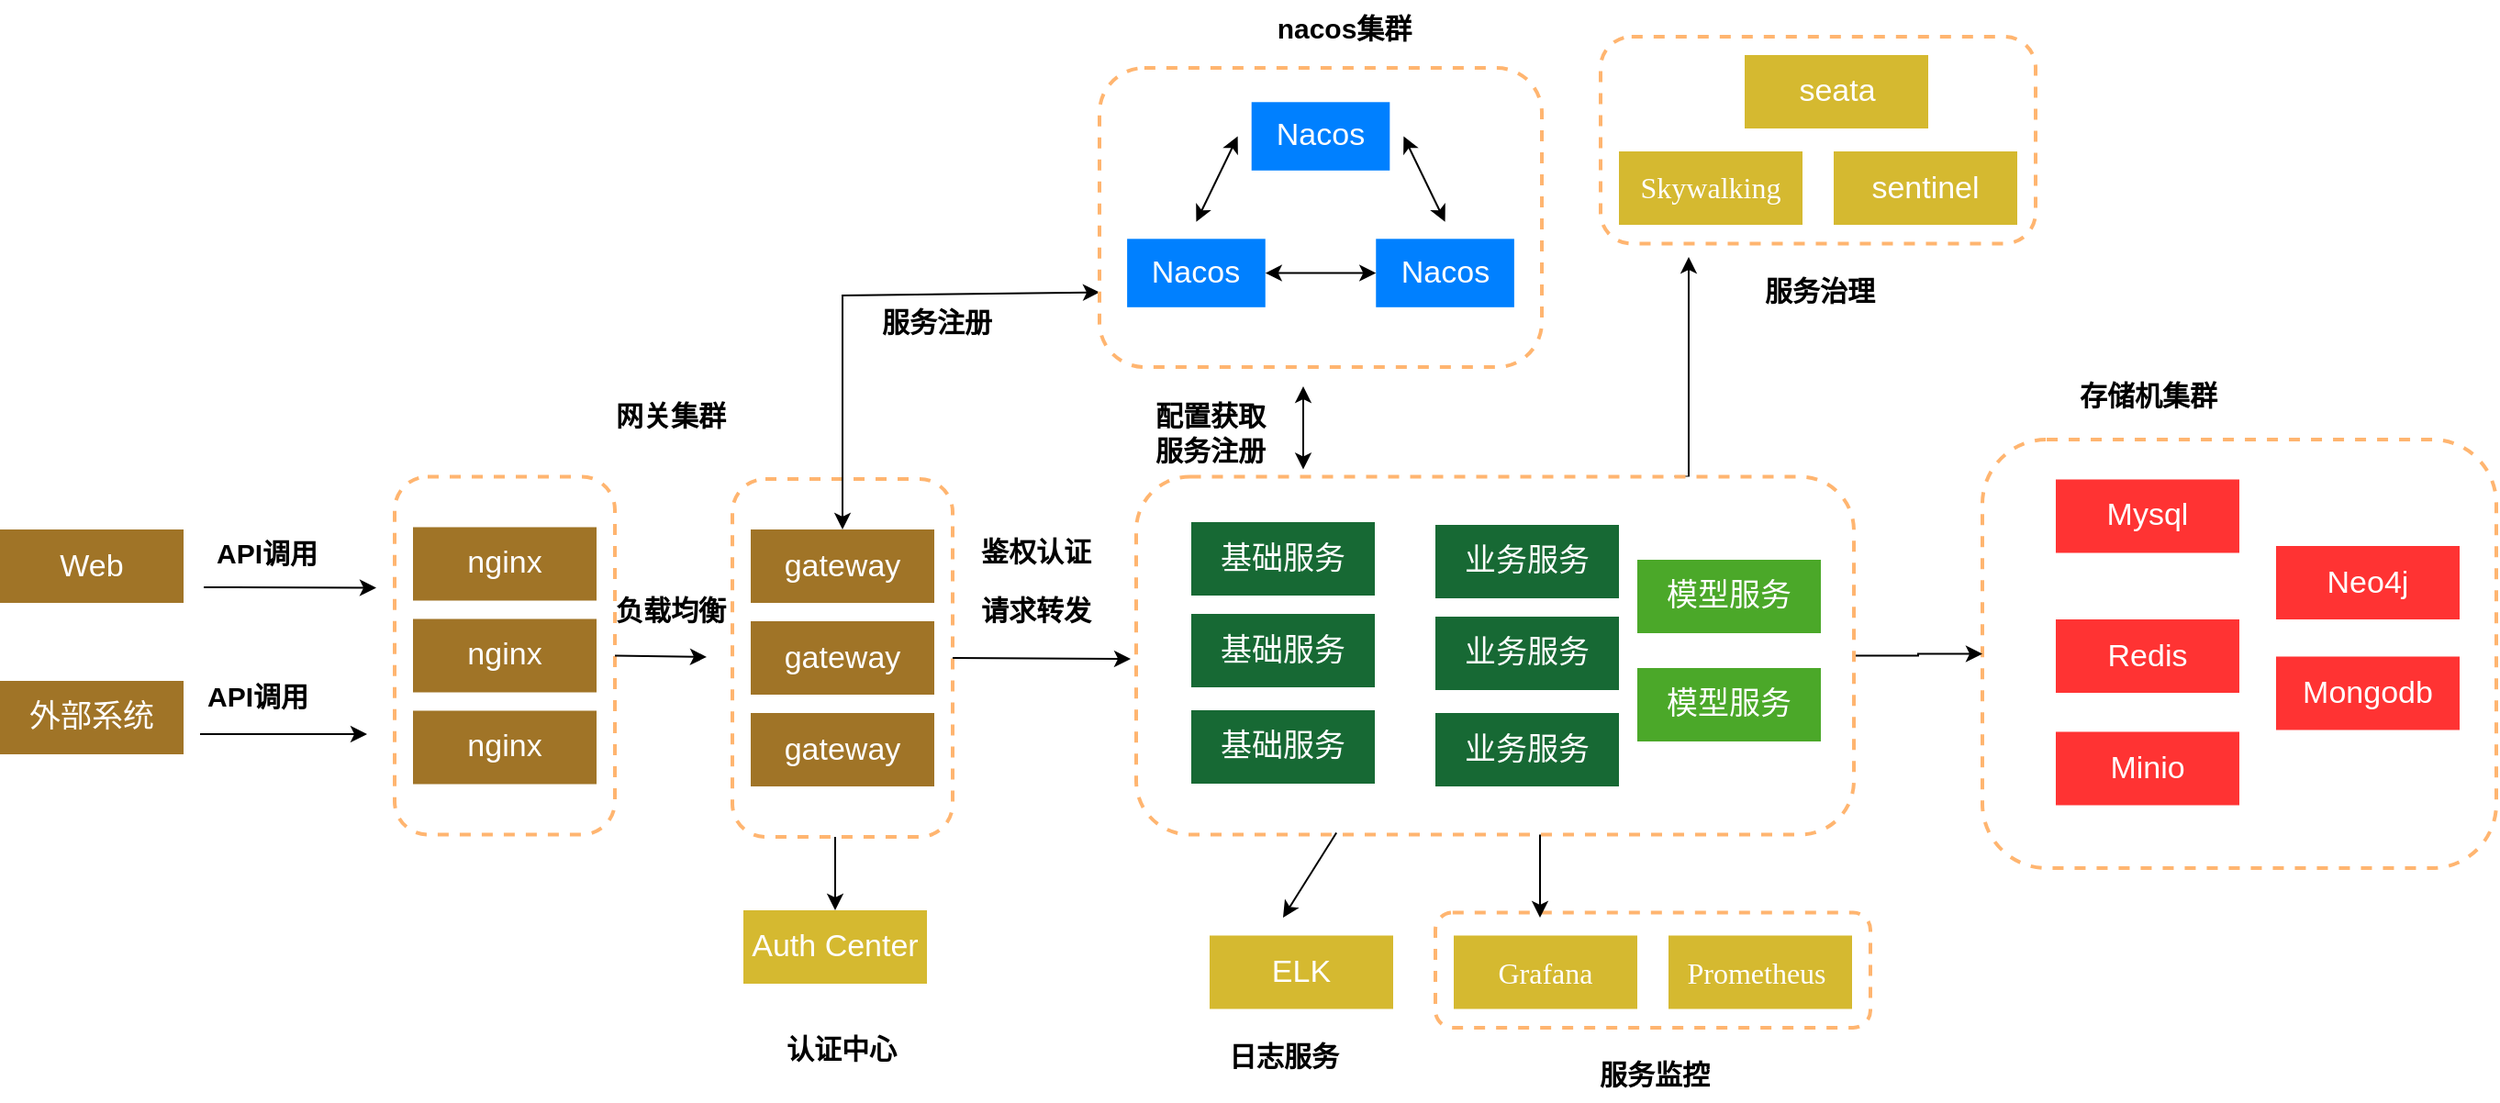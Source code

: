 <mxfile version="24.9.1">
  <diagram name="第 1 页" id="PvkQHgOd-PoTNi4Q18NP">
    <mxGraphModel dx="1820" dy="980" grid="1" gridSize="10" guides="1" tooltips="1" connect="1" arrows="1" fold="1" page="1" pageScale="1" pageWidth="827" pageHeight="1169" math="0" shadow="0">
      <root>
        <mxCell id="0" />
        <mxCell id="1" parent="0" />
        <mxCell id="F7UXrWtUWUgKyF0zEy_Z-1" value="" style="rounded=1;whiteSpace=wrap;html=1;dashed=1;strokeColor=#FFB570;strokeWidth=2;" vertex="1" parent="1">
          <mxGeometry x="852" y="677.25" width="237" height="62.75" as="geometry" />
        </mxCell>
        <mxCell id="F7UXrWtUWUgKyF0zEy_Z-2" value="" style="rounded=1;whiteSpace=wrap;html=1;dashed=1;strokeColor=#FFB570;strokeWidth=2;container=0;" vertex="1" parent="1">
          <mxGeometry x="469" y="441" width="120" height="195" as="geometry" />
        </mxCell>
        <mxCell id="F7UXrWtUWUgKyF0zEy_Z-3" value="" style="rounded=1;whiteSpace=wrap;html=1;dashed=1;strokeColor=#FFB570;strokeWidth=2;" vertex="1" parent="1">
          <mxGeometry x="1150" y="419.5" width="280" height="233.5" as="geometry" />
        </mxCell>
        <mxCell id="F7UXrWtUWUgKyF0zEy_Z-4" value="" style="endArrow=classic;startArrow=classic;html=1;rounded=0;entryX=0;entryY=0.75;entryDx=0;entryDy=0;" edge="1" parent="1" source="F7UXrWtUWUgKyF0zEy_Z-38" target="F7UXrWtUWUgKyF0zEy_Z-15">
          <mxGeometry width="50" height="50" relative="1" as="geometry">
            <mxPoint x="589" y="499.75" as="sourcePoint" />
            <mxPoint x="639" y="449.75" as="targetPoint" />
            <Array as="points">
              <mxPoint x="529" y="341" />
            </Array>
          </mxGeometry>
        </mxCell>
        <mxCell id="F7UXrWtUWUgKyF0zEy_Z-5" value="" style="endArrow=classic;html=1;rounded=0;" edge="1" parent="1">
          <mxGeometry width="50" height="50" relative="1" as="geometry">
            <mxPoint x="181" y="500" as="sourcePoint" />
            <mxPoint x="275" y="500.25" as="targetPoint" />
          </mxGeometry>
        </mxCell>
        <mxCell id="F7UXrWtUWUgKyF0zEy_Z-6" value="API调用" style="text;html=1;align=center;verticalAlign=middle;resizable=0;points=[];autosize=1;strokeColor=none;fillColor=none;strokeWidth=3;fontSize=15;fontStyle=1" vertex="1" parent="1">
          <mxGeometry x="175" y="465.75" width="80" height="30" as="geometry" />
        </mxCell>
        <mxCell id="F7UXrWtUWUgKyF0zEy_Z-7" value="网关集群" style="text;html=1;align=center;verticalAlign=middle;resizable=0;points=[];autosize=1;strokeColor=none;fillColor=none;strokeWidth=3;fontSize=15;fontStyle=1" vertex="1" parent="1">
          <mxGeometry x="395" y="390.5" width="80" height="30" as="geometry" />
        </mxCell>
        <mxCell id="F7UXrWtUWUgKyF0zEy_Z-9" style="edgeStyle=orthogonalEdgeStyle;rounded=0;orthogonalLoop=1;jettySize=auto;html=1;entryX=0;entryY=0.5;entryDx=0;entryDy=0;" edge="1" parent="1" source="F7UXrWtUWUgKyF0zEy_Z-10" target="F7UXrWtUWUgKyF0zEy_Z-3">
          <mxGeometry relative="1" as="geometry" />
        </mxCell>
        <mxCell id="F7UXrWtUWUgKyF0zEy_Z-67" style="edgeStyle=orthogonalEdgeStyle;rounded=0;orthogonalLoop=1;jettySize=auto;html=1;exitX=0.75;exitY=0;exitDx=0;exitDy=0;" edge="1" parent="1" source="F7UXrWtUWUgKyF0zEy_Z-10">
          <mxGeometry relative="1" as="geometry">
            <mxPoint x="990" y="320.0" as="targetPoint" />
            <Array as="points">
              <mxPoint x="990" y="440" />
            </Array>
          </mxGeometry>
        </mxCell>
        <mxCell id="F7UXrWtUWUgKyF0zEy_Z-10" value="" style="rounded=1;whiteSpace=wrap;html=1;dashed=1;strokeColor=#FFB570;strokeWidth=2;" vertex="1" parent="1">
          <mxGeometry x="689" y="439.75" width="391" height="195" as="geometry" />
        </mxCell>
        <mxCell id="F7UXrWtUWUgKyF0zEy_Z-11" value="&lt;font color=&quot;#ffffff&quot;&gt;基础服务&lt;/font&gt;" style="rounded=0;whiteSpace=wrap;html=1;fillColor=#176934;fontSize=17;strokeColor=none;" vertex="1" parent="1">
          <mxGeometry x="719" y="464.5" width="100" height="40" as="geometry" />
        </mxCell>
        <mxCell id="F7UXrWtUWUgKyF0zEy_Z-12" value="&lt;span style=&quot;color: rgb(255, 255, 255);&quot;&gt;基础服务&lt;/span&gt;" style="rounded=0;whiteSpace=wrap;html=1;fillColor=#176934;fontSize=17;strokeColor=none;" vertex="1" parent="1">
          <mxGeometry x="719" y="514.5" width="100" height="40" as="geometry" />
        </mxCell>
        <mxCell id="F7UXrWtUWUgKyF0zEy_Z-13" value="&lt;span style=&quot;color: rgb(255, 255, 255);&quot;&gt;基础服务&lt;/span&gt;" style="rounded=0;whiteSpace=wrap;html=1;fillColor=#176934;fontSize=17;strokeColor=none;" vertex="1" parent="1">
          <mxGeometry x="719" y="567" width="100" height="40" as="geometry" />
        </mxCell>
        <mxCell id="F7UXrWtUWUgKyF0zEy_Z-22" value="" style="endArrow=classic;html=1;rounded=0;exitX=1;exitY=0.5;exitDx=0;exitDy=0;" edge="1" parent="1" source="F7UXrWtUWUgKyF0zEy_Z-2">
          <mxGeometry width="50" height="50" relative="1" as="geometry">
            <mxPoint x="599" y="535.5" as="sourcePoint" />
            <mxPoint x="686" y="539" as="targetPoint" />
          </mxGeometry>
        </mxCell>
        <mxCell id="F7UXrWtUWUgKyF0zEy_Z-23" value="&lt;font color=&quot;#ffffff&quot;&gt;Auth Center&lt;/font&gt;" style="rounded=0;whiteSpace=wrap;html=1;fillColor=#d5b930;fontSize=17;strokeColor=none;" vertex="1" parent="1">
          <mxGeometry x="475" y="676" width="100" height="40" as="geometry" />
        </mxCell>
        <mxCell id="F7UXrWtUWUgKyF0zEy_Z-24" value="" style="endArrow=classic;html=1;rounded=0;entryX=0.5;entryY=0;entryDx=0;entryDy=0;" edge="1" parent="1" target="F7UXrWtUWUgKyF0zEy_Z-23">
          <mxGeometry width="50" height="50" relative="1" as="geometry">
            <mxPoint x="525" y="636" as="sourcePoint" />
            <mxPoint x="555" y="544" as="targetPoint" />
          </mxGeometry>
        </mxCell>
        <mxCell id="F7UXrWtUWUgKyF0zEy_Z-25" value="认证中心" style="text;html=1;align=center;verticalAlign=middle;resizable=0;points=[];autosize=1;strokeColor=none;fillColor=none;strokeWidth=3;fontSize=15;fontStyle=1" vertex="1" parent="1">
          <mxGeometry x="488" y="736" width="80" height="30" as="geometry" />
        </mxCell>
        <mxCell id="F7UXrWtUWUgKyF0zEy_Z-26" value="&lt;font color=&quot;#ffffff&quot;&gt;ELK&lt;/font&gt;" style="rounded=0;whiteSpace=wrap;html=1;fillColor=#d5b930;fontSize=17;strokeColor=none;" vertex="1" parent="1">
          <mxGeometry x="729" y="689.75" width="100" height="40" as="geometry" />
        </mxCell>
        <mxCell id="F7UXrWtUWUgKyF0zEy_Z-27" value="" style="endArrow=classic;html=1;rounded=0;exitX=0.279;exitY=0.995;exitDx=0;exitDy=0;exitPerimeter=0;" edge="1" parent="1" source="F7UXrWtUWUgKyF0zEy_Z-10">
          <mxGeometry width="50" height="50" relative="1" as="geometry">
            <mxPoint x="539" y="644.75" as="sourcePoint" />
            <mxPoint x="769" y="680" as="targetPoint" />
          </mxGeometry>
        </mxCell>
        <mxCell id="F7UXrWtUWUgKyF0zEy_Z-28" value="日志服务" style="text;html=1;align=center;verticalAlign=middle;resizable=0;points=[];autosize=1;strokeColor=none;fillColor=none;strokeWidth=3;fontSize=15;fontStyle=1" vertex="1" parent="1">
          <mxGeometry x="729" y="740" width="80" height="30" as="geometry" />
        </mxCell>
        <mxCell id="F7UXrWtUWUgKyF0zEy_Z-29" value="&lt;span style=&quot;font-size:12.0pt;mso-bidi-font-size:&lt;br/&gt;11.0pt;line-height:150%;font-family:&amp;quot;Times New Roman&amp;quot;,serif;mso-fareast-font-family:&lt;br/&gt;宋体;mso-bidi-theme-font:minor-bidi;mso-font-kerning:1.0pt;mso-ansi-language:&lt;br/&gt;EN-US;mso-fareast-language:ZH-CN;mso-bidi-language:AR-SA&quot; lang=&quot;EN-US&quot;&gt;Grafana&lt;/span&gt;" style="rounded=0;whiteSpace=wrap;html=1;fillColor=#d5b930;fontSize=17;strokeColor=none;fontColor=#FFFFFF;" vertex="1" parent="1">
          <mxGeometry x="862" y="689.75" width="100" height="40" as="geometry" />
        </mxCell>
        <mxCell id="F7UXrWtUWUgKyF0zEy_Z-30" value="" style="endArrow=classic;html=1;rounded=0;exitX=0.279;exitY=0.995;exitDx=0;exitDy=0;exitPerimeter=0;" edge="1" parent="1">
          <mxGeometry width="50" height="50" relative="1" as="geometry">
            <mxPoint x="909" y="634.75" as="sourcePoint" />
            <mxPoint x="909" y="680" as="targetPoint" />
          </mxGeometry>
        </mxCell>
        <mxCell id="F7UXrWtUWUgKyF0zEy_Z-31" value="服务监控" style="text;html=1;align=center;verticalAlign=middle;resizable=0;points=[];autosize=1;strokeColor=none;fillColor=none;strokeWidth=3;fontSize=15;fontStyle=1" vertex="1" parent="1">
          <mxGeometry x="930.5" y="750" width="80" height="30" as="geometry" />
        </mxCell>
        <mxCell id="F7UXrWtUWUgKyF0zEy_Z-32" value="&lt;font color=&quot;#ffffff&quot;&gt;Mysql&lt;/font&gt;" style="rounded=0;whiteSpace=wrap;html=1;fillColor=#FF3333;fontSize=17;strokeColor=none;" vertex="1" parent="1">
          <mxGeometry x="1190" y="441.25" width="100" height="40" as="geometry" />
        </mxCell>
        <mxCell id="F7UXrWtUWUgKyF0zEy_Z-33" value="&lt;font color=&quot;#ffffff&quot;&gt;Redis&lt;/font&gt;" style="rounded=0;whiteSpace=wrap;html=1;fillColor=#FF3333;fontSize=17;strokeColor=none;" vertex="1" parent="1">
          <mxGeometry x="1190" y="517.5" width="100" height="40" as="geometry" />
        </mxCell>
        <mxCell id="F7UXrWtUWUgKyF0zEy_Z-34" value="&lt;font color=&quot;#ffffff&quot;&gt;业务服务&lt;/font&gt;" style="rounded=0;whiteSpace=wrap;html=1;fillColor=#176934;fontSize=17;strokeColor=none;" vertex="1" parent="1">
          <mxGeometry x="852" y="466" width="100" height="40" as="geometry" />
        </mxCell>
        <mxCell id="F7UXrWtUWUgKyF0zEy_Z-35" value="&lt;span style=&quot;color: rgb(255, 255, 255);&quot;&gt;业务服务&lt;/span&gt;" style="rounded=0;whiteSpace=wrap;html=1;fillColor=#176934;fontSize=17;strokeColor=none;" vertex="1" parent="1">
          <mxGeometry x="852" y="516" width="100" height="40" as="geometry" />
        </mxCell>
        <mxCell id="F7UXrWtUWUgKyF0zEy_Z-36" value="&lt;span style=&quot;color: rgb(255, 255, 255);&quot;&gt;业务服务&lt;/span&gt;" style="rounded=0;whiteSpace=wrap;html=1;fillColor=#176934;fontSize=17;strokeColor=none;" vertex="1" parent="1">
          <mxGeometry x="852" y="568.5" width="100" height="40" as="geometry" />
        </mxCell>
        <mxCell id="F7UXrWtUWUgKyF0zEy_Z-37" value="" style="rounded=1;whiteSpace=wrap;html=1;dashed=1;strokeColor=#FFB570;strokeWidth=2;container=0;" vertex="1" parent="1">
          <mxGeometry x="285" y="439.75" width="120" height="195" as="geometry" />
        </mxCell>
        <mxCell id="F7UXrWtUWUgKyF0zEy_Z-38" value="&lt;font color=&quot;#ffffff&quot;&gt;gateway&lt;/font&gt;" style="rounded=0;whiteSpace=wrap;html=1;fillColor=#a07427;fontSize=17;strokeColor=none;container=0;" vertex="1" parent="1">
          <mxGeometry x="479" y="468.5" width="100" height="40" as="geometry" />
        </mxCell>
        <mxCell id="F7UXrWtUWUgKyF0zEy_Z-39" value="&lt;font color=&quot;#ffffff&quot;&gt;gateway&lt;/font&gt;" style="rounded=0;whiteSpace=wrap;html=1;fillColor=#a07427;fontSize=17;strokeColor=none;container=0;" vertex="1" parent="1">
          <mxGeometry x="479" y="518.5" width="100" height="40" as="geometry" />
        </mxCell>
        <mxCell id="F7UXrWtUWUgKyF0zEy_Z-40" value="&lt;font color=&quot;#ffffff&quot;&gt;gateway&lt;/font&gt;" style="rounded=0;whiteSpace=wrap;html=1;fillColor=#a07427;fontSize=17;strokeColor=none;container=0;" vertex="1" parent="1">
          <mxGeometry x="479" y="568.5" width="100" height="40" as="geometry" />
        </mxCell>
        <mxCell id="F7UXrWtUWUgKyF0zEy_Z-41" value="&lt;font color=&quot;#ffffff&quot;&gt;nginx&lt;/font&gt;" style="rounded=0;whiteSpace=wrap;html=1;fillColor=#a07427;fontSize=17;strokeColor=none;container=0;" vertex="1" parent="1">
          <mxGeometry x="295" y="467.25" width="100" height="40" as="geometry" />
        </mxCell>
        <mxCell id="F7UXrWtUWUgKyF0zEy_Z-42" value="&lt;span style=&quot;color: rgb(255, 255, 255);&quot;&gt;nginx&lt;/span&gt;" style="rounded=0;whiteSpace=wrap;html=1;fillColor=#a07427;fontSize=17;strokeColor=none;container=0;" vertex="1" parent="1">
          <mxGeometry x="295" y="517.25" width="100" height="40" as="geometry" />
        </mxCell>
        <mxCell id="F7UXrWtUWUgKyF0zEy_Z-43" value="&lt;span style=&quot;color: rgb(255, 255, 255);&quot;&gt;nginx&lt;/span&gt;" style="rounded=0;whiteSpace=wrap;html=1;fillColor=#a07427;fontSize=17;strokeColor=none;container=0;" vertex="1" parent="1">
          <mxGeometry x="295" y="567.25" width="100" height="40" as="geometry" />
        </mxCell>
        <mxCell id="F7UXrWtUWUgKyF0zEy_Z-44" value="&lt;font color=&quot;#ffffff&quot;&gt;Web&lt;/font&gt;" style="rounded=0;whiteSpace=wrap;html=1;fillColor=#a07427;fontSize=17;strokeColor=none;container=0;" vertex="1" parent="1">
          <mxGeometry x="70" y="468.5" width="100" height="40" as="geometry" />
        </mxCell>
        <mxCell id="F7UXrWtUWUgKyF0zEy_Z-45" value="&lt;font color=&quot;#ffffff&quot;&gt;外部系统&lt;/font&gt;" style="rounded=0;whiteSpace=wrap;html=1;fillColor=#a07427;fontSize=17;strokeColor=none;container=0;" vertex="1" parent="1">
          <mxGeometry x="70" y="551" width="100" height="40" as="geometry" />
        </mxCell>
        <mxCell id="F7UXrWtUWUgKyF0zEy_Z-46" value="" style="endArrow=classic;html=1;rounded=0;" edge="1" parent="1">
          <mxGeometry width="50" height="50" relative="1" as="geometry">
            <mxPoint x="179" y="580" as="sourcePoint" />
            <mxPoint x="270" y="580" as="targetPoint" />
          </mxGeometry>
        </mxCell>
        <mxCell id="F7UXrWtUWUgKyF0zEy_Z-47" value="API调用" style="text;html=1;align=center;verticalAlign=middle;resizable=0;points=[];autosize=1;strokeColor=none;fillColor=none;strokeWidth=3;fontSize=15;fontStyle=1" vertex="1" parent="1">
          <mxGeometry x="170" y="543.5" width="80" height="30" as="geometry" />
        </mxCell>
        <mxCell id="F7UXrWtUWUgKyF0zEy_Z-48" value="" style="endArrow=classic;html=1;rounded=0;exitX=1;exitY=0.5;exitDx=0;exitDy=0;" edge="1" parent="1" source="F7UXrWtUWUgKyF0zEy_Z-37">
          <mxGeometry width="50" height="50" relative="1" as="geometry">
            <mxPoint x="369" y="532.25" as="sourcePoint" />
            <mxPoint x="455" y="538" as="targetPoint" />
          </mxGeometry>
        </mxCell>
        <mxCell id="F7UXrWtUWUgKyF0zEy_Z-49" value="负载均衡" style="text;html=1;align=center;verticalAlign=middle;resizable=0;points=[];autosize=1;strokeColor=none;fillColor=none;strokeWidth=3;fontSize=15;fontStyle=1" vertex="1" parent="1">
          <mxGeometry x="395" y="497.25" width="80" height="30" as="geometry" />
        </mxCell>
        <mxCell id="F7UXrWtUWUgKyF0zEy_Z-50" value="请求转发" style="text;html=1;align=center;verticalAlign=middle;resizable=0;points=[];autosize=1;strokeColor=none;fillColor=none;strokeWidth=3;fontSize=15;fontStyle=1" vertex="1" parent="1">
          <mxGeometry x="594" y="497.25" width="80" height="30" as="geometry" />
        </mxCell>
        <mxCell id="F7UXrWtUWUgKyF0zEy_Z-51" value="&lt;span lang=&quot;EN-US&quot; style=&quot;font-size:12.0pt;mso-bidi-font-size:&lt;br/&gt;11.0pt;line-height:150%;font-family:&amp;quot;Times New Roman&amp;quot;,serif;mso-fareast-font-family:&lt;br/&gt;宋体;mso-bidi-theme-font:minor-bidi;mso-font-kerning:1.0pt;mso-ansi-language:&lt;br/&gt;EN-US;mso-fareast-language:ZH-CN;mso-bidi-language:AR-SA&quot;&gt;Prometheus&amp;nbsp;&lt;/span&gt;" style="rounded=0;whiteSpace=wrap;html=1;fillColor=#d5b930;fontSize=17;strokeColor=none;fontColor=#FFFFFF;" vertex="1" parent="1">
          <mxGeometry x="979" y="689.75" width="100" height="40" as="geometry" />
        </mxCell>
        <mxCell id="F7UXrWtUWUgKyF0zEy_Z-52" value="存储机集群" style="text;html=1;align=center;verticalAlign=middle;resizable=0;points=[];autosize=1;strokeColor=none;fillColor=none;strokeWidth=3;fontSize=15;fontStyle=1" vertex="1" parent="1">
          <mxGeometry x="1190" y="380" width="100" height="30" as="geometry" />
        </mxCell>
        <mxCell id="F7UXrWtUWUgKyF0zEy_Z-54" value="&lt;font color=&quot;#ffffff&quot;&gt;Minio&lt;/font&gt;" style="rounded=0;whiteSpace=wrap;html=1;fillColor=#FF3333;fontSize=17;strokeColor=none;" vertex="1" parent="1">
          <mxGeometry x="1190" y="578.75" width="100" height="40" as="geometry" />
        </mxCell>
        <mxCell id="F7UXrWtUWUgKyF0zEy_Z-55" value="&lt;font color=&quot;#ffffff&quot;&gt;Neo4j&lt;/font&gt;" style="rounded=0;whiteSpace=wrap;html=1;fillColor=#FF3333;fontSize=17;strokeColor=none;" vertex="1" parent="1">
          <mxGeometry x="1310" y="477.5" width="100" height="40" as="geometry" />
        </mxCell>
        <mxCell id="F7UXrWtUWUgKyF0zEy_Z-56" value="&lt;font color=&quot;#ffffff&quot;&gt;Mongodb&lt;/font&gt;" style="rounded=0;whiteSpace=wrap;html=1;fillColor=#FF3333;fontSize=17;strokeColor=none;" vertex="1" parent="1">
          <mxGeometry x="1310" y="537.75" width="100" height="40" as="geometry" />
        </mxCell>
        <mxCell id="F7UXrWtUWUgKyF0zEy_Z-57" value="服务注册" style="text;html=1;align=center;verticalAlign=middle;resizable=0;points=[];autosize=1;strokeColor=none;fillColor=none;strokeWidth=3;fontSize=15;fontStyle=1" vertex="1" parent="1">
          <mxGeometry x="540" y="340" width="80" height="30" as="geometry" />
        </mxCell>
        <mxCell id="F7UXrWtUWUgKyF0zEy_Z-58" value="鉴权认证" style="text;html=1;align=center;verticalAlign=middle;resizable=0;points=[];autosize=1;strokeColor=none;fillColor=none;strokeWidth=3;fontSize=15;fontStyle=1" vertex="1" parent="1">
          <mxGeometry x="594" y="464.5" width="80" height="30" as="geometry" />
        </mxCell>
        <mxCell id="F7UXrWtUWUgKyF0zEy_Z-59" value="服务注册" style="text;html=1;align=center;verticalAlign=middle;resizable=0;points=[];autosize=1;strokeColor=none;fillColor=none;strokeWidth=3;fontSize=15;fontStyle=1" vertex="1" parent="1">
          <mxGeometry x="689" y="409.75" width="80" height="30" as="geometry" />
        </mxCell>
        <mxCell id="F7UXrWtUWUgKyF0zEy_Z-60" value="" style="endArrow=classic;html=1;rounded=0;exitX=0.279;exitY=0.995;exitDx=0;exitDy=0;exitPerimeter=0;startArrow=classic;startFill=1;" edge="1" parent="1">
          <mxGeometry width="50" height="50" relative="1" as="geometry">
            <mxPoint x="780" y="390.5" as="sourcePoint" />
            <mxPoint x="780" y="435.75" as="targetPoint" />
          </mxGeometry>
        </mxCell>
        <mxCell id="F7UXrWtUWUgKyF0zEy_Z-61" value="配置获取" style="text;html=1;align=center;verticalAlign=middle;resizable=0;points=[];autosize=1;strokeColor=none;fillColor=none;strokeWidth=3;fontSize=15;fontStyle=1" vertex="1" parent="1">
          <mxGeometry x="689" y="390.5" width="80" height="30" as="geometry" />
        </mxCell>
        <mxCell id="F7UXrWtUWUgKyF0zEy_Z-62" value="" style="rounded=1;whiteSpace=wrap;html=1;dashed=1;strokeColor=#FFB570;strokeWidth=2;" vertex="1" parent="1">
          <mxGeometry x="942" y="200" width="237" height="112.75" as="geometry" />
        </mxCell>
        <mxCell id="F7UXrWtUWUgKyF0zEy_Z-63" value="&lt;font face=&quot;Times New Roman, serif&quot;&gt;&lt;span style=&quot;font-size: 16px;&quot;&gt;Skywalking&lt;/span&gt;&lt;/font&gt;" style="rounded=0;whiteSpace=wrap;html=1;fillColor=#d5b930;fontSize=17;strokeColor=none;fontColor=#FFFFFF;" vertex="1" parent="1">
          <mxGeometry x="952" y="262.5" width="100" height="40" as="geometry" />
        </mxCell>
        <mxCell id="F7UXrWtUWUgKyF0zEy_Z-64" value="服务治理" style="text;html=1;align=center;verticalAlign=middle;resizable=0;points=[];autosize=1;strokeColor=none;fillColor=none;strokeWidth=3;fontSize=15;fontStyle=1" vertex="1" parent="1">
          <mxGeometry x="1020.5" y="322.75" width="80" height="30" as="geometry" />
        </mxCell>
        <mxCell id="F7UXrWtUWUgKyF0zEy_Z-65" value="sentinel" style="rounded=0;whiteSpace=wrap;html=1;fillColor=#d5b930;fontSize=17;strokeColor=none;fontColor=#FFFFFF;" vertex="1" parent="1">
          <mxGeometry x="1069" y="262.5" width="100" height="40" as="geometry" />
        </mxCell>
        <mxCell id="F7UXrWtUWUgKyF0zEy_Z-66" value="" style="group" vertex="1" connectable="0" parent="1">
          <mxGeometry x="669" y="180" width="241" height="200" as="geometry" />
        </mxCell>
        <mxCell id="F7UXrWtUWUgKyF0zEy_Z-8" value="nacos集群" style="text;html=1;align=center;verticalAlign=middle;resizable=0;points=[];autosize=1;strokeColor=none;fillColor=none;strokeWidth=3;fontSize=15;fontStyle=1" vertex="1" parent="F7UXrWtUWUgKyF0zEy_Z-66">
          <mxGeometry x="82.844" width="100" height="30" as="geometry" />
        </mxCell>
        <mxCell id="F7UXrWtUWUgKyF0zEy_Z-14" value="" style="group" vertex="1" connectable="0" parent="F7UXrWtUWUgKyF0zEy_Z-66">
          <mxGeometry y="37.02" width="241.0" height="162.98" as="geometry" />
        </mxCell>
        <mxCell id="F7UXrWtUWUgKyF0zEy_Z-15" value="" style="rounded=1;whiteSpace=wrap;html=1;dashed=1;strokeColor=#FFB570;strokeWidth=2;" vertex="1" parent="F7UXrWtUWUgKyF0zEy_Z-14">
          <mxGeometry width="241.0" height="162.98" as="geometry" />
        </mxCell>
        <mxCell id="F7UXrWtUWUgKyF0zEy_Z-16" value="&lt;font color=&quot;#ffffff&quot; style=&quot;font-size: 17px;&quot;&gt;Nacos&lt;/font&gt;" style="rounded=0;whiteSpace=wrap;html=1;fillColor=#0080ff;fontSize=17;strokeColor=none;" vertex="1" parent="F7UXrWtUWUgKyF0zEy_Z-14">
          <mxGeometry x="82.844" y="18.626" width="75.312" height="37.253" as="geometry" />
        </mxCell>
        <mxCell id="F7UXrWtUWUgKyF0zEy_Z-17" value="&lt;font color=&quot;#ffffff&quot; style=&quot;font-size: 17px;&quot;&gt;Nacos&lt;/font&gt;" style="rounded=0;whiteSpace=wrap;html=1;fillColor=#0080ff;fontSize=17;strokeColor=none;" vertex="1" parent="F7UXrWtUWUgKyF0zEy_Z-14">
          <mxGeometry x="150.625" y="93.132" width="75.312" height="37.253" as="geometry" />
        </mxCell>
        <mxCell id="F7UXrWtUWUgKyF0zEy_Z-18" value="&lt;font color=&quot;#ffffff&quot; style=&quot;font-size: 17px;&quot;&gt;Nacos&lt;/font&gt;" style="rounded=0;whiteSpace=wrap;html=1;fillColor=#0080ff;fontSize=17;strokeColor=none;" vertex="1" parent="F7UXrWtUWUgKyF0zEy_Z-14">
          <mxGeometry x="15.062" y="93.132" width="75.312" height="37.253" as="geometry" />
        </mxCell>
        <mxCell id="F7UXrWtUWUgKyF0zEy_Z-19" value="" style="endArrow=classic;startArrow=classic;html=1;rounded=0;" edge="1" parent="F7UXrWtUWUgKyF0zEy_Z-14">
          <mxGeometry width="50" height="50" relative="1" as="geometry">
            <mxPoint x="52.719" y="83.818" as="sourcePoint" />
            <mxPoint x="75.312" y="37.253" as="targetPoint" />
          </mxGeometry>
        </mxCell>
        <mxCell id="F7UXrWtUWUgKyF0zEy_Z-20" value="" style="endArrow=classic;startArrow=classic;html=1;rounded=0;" edge="1" parent="F7UXrWtUWUgKyF0zEy_Z-14">
          <mxGeometry width="50" height="50" relative="1" as="geometry">
            <mxPoint x="188.281" y="83.818" as="sourcePoint" />
            <mxPoint x="165.688" y="37.253" as="targetPoint" />
          </mxGeometry>
        </mxCell>
        <mxCell id="F7UXrWtUWUgKyF0zEy_Z-21" value="" style="endArrow=classic;startArrow=classic;html=1;rounded=0;" edge="1" parent="F7UXrWtUWUgKyF0zEy_Z-14">
          <mxGeometry width="50" height="50" relative="1" as="geometry">
            <mxPoint x="150.625" y="111.758" as="sourcePoint" />
            <mxPoint x="90.375" y="111.758" as="targetPoint" />
          </mxGeometry>
        </mxCell>
        <mxCell id="F7UXrWtUWUgKyF0zEy_Z-68" value="seata" style="rounded=0;whiteSpace=wrap;html=1;fillColor=#d5b930;fontSize=17;strokeColor=none;fontColor=#FFFFFF;" vertex="1" parent="1">
          <mxGeometry x="1020.5" y="210" width="100" height="40" as="geometry" />
        </mxCell>
        <mxCell id="F7UXrWtUWUgKyF0zEy_Z-70" value="&lt;font color=&quot;#ffffff&quot;&gt;模型服务&lt;/font&gt;" style="rounded=0;whiteSpace=wrap;html=1;fillColor=#4ba829;fontSize=17;strokeColor=none;" vertex="1" parent="1">
          <mxGeometry x="962" y="485" width="100" height="40" as="geometry" />
        </mxCell>
        <mxCell id="F7UXrWtUWUgKyF0zEy_Z-71" value="&lt;font color=&quot;#ffffff&quot;&gt;模型服务&lt;/font&gt;" style="rounded=0;whiteSpace=wrap;html=1;fillColor=#4ba829;fontSize=17;strokeColor=none;" vertex="1" parent="1">
          <mxGeometry x="962" y="544" width="100" height="40" as="geometry" />
        </mxCell>
      </root>
    </mxGraphModel>
  </diagram>
</mxfile>
